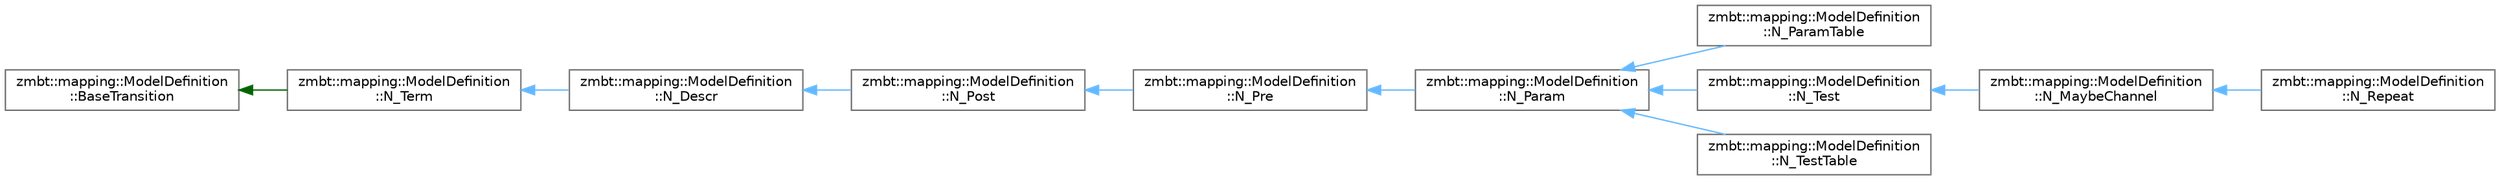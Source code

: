 digraph "Graphical Class Hierarchy"
{
 // LATEX_PDF_SIZE
  bgcolor="transparent";
  edge [fontname=Helvetica,fontsize=10,labelfontname=Helvetica,labelfontsize=10];
  node [fontname=Helvetica,fontsize=10,shape=box,height=0.2,width=0.4];
  rankdir="LR";
  Node0 [id="Node000000",label="zmbt::mapping::ModelDefinition\l::BaseTransition",height=0.2,width=0.4,color="grey40", fillcolor="white", style="filled",URL="$classzmbt_1_1mapping_1_1ModelDefinition_1_1BaseTransition.html",tooltip=" "];
  Node0 -> Node1 [id="edge44_Node000000_Node000001",dir="back",color="darkgreen",style="solid",tooltip=" "];
  Node1 [id="Node000001",label="zmbt::mapping::ModelDefinition\l::N_Term",height=0.2,width=0.4,color="grey40", fillcolor="white", style="filled",URL="$classzmbt_1_1mapping_1_1ModelDefinition_1_1N__Term.html",tooltip=" "];
  Node1 -> Node2 [id="edge45_Node000001_Node000002",dir="back",color="steelblue1",style="solid",tooltip=" "];
  Node2 [id="Node000002",label="zmbt::mapping::ModelDefinition\l::N_Descr",height=0.2,width=0.4,color="grey40", fillcolor="white", style="filled",URL="$classzmbt_1_1mapping_1_1ModelDefinition_1_1N__Descr.html",tooltip=" "];
  Node2 -> Node3 [id="edge46_Node000002_Node000003",dir="back",color="steelblue1",style="solid",tooltip=" "];
  Node3 [id="Node000003",label="zmbt::mapping::ModelDefinition\l::N_Post",height=0.2,width=0.4,color="grey40", fillcolor="white", style="filled",URL="$classzmbt_1_1mapping_1_1ModelDefinition_1_1N__Post.html",tooltip=" "];
  Node3 -> Node4 [id="edge47_Node000003_Node000004",dir="back",color="steelblue1",style="solid",tooltip=" "];
  Node4 [id="Node000004",label="zmbt::mapping::ModelDefinition\l::N_Pre",height=0.2,width=0.4,color="grey40", fillcolor="white", style="filled",URL="$classzmbt_1_1mapping_1_1ModelDefinition_1_1N__Pre.html",tooltip=" "];
  Node4 -> Node5 [id="edge48_Node000004_Node000005",dir="back",color="steelblue1",style="solid",tooltip=" "];
  Node5 [id="Node000005",label="zmbt::mapping::ModelDefinition\l::N_Param",height=0.2,width=0.4,color="grey40", fillcolor="white", style="filled",URL="$classzmbt_1_1mapping_1_1ModelDefinition_1_1N__Param.html",tooltip=" "];
  Node5 -> Node6 [id="edge49_Node000005_Node000006",dir="back",color="steelblue1",style="solid",tooltip=" "];
  Node6 [id="Node000006",label="zmbt::mapping::ModelDefinition\l::N_ParamTable",height=0.2,width=0.4,color="grey40", fillcolor="white", style="filled",URL="$classzmbt_1_1mapping_1_1ModelDefinition_1_1N__ParamTable.html",tooltip=" "];
  Node5 -> Node7 [id="edge50_Node000005_Node000007",dir="back",color="steelblue1",style="solid",tooltip=" "];
  Node7 [id="Node000007",label="zmbt::mapping::ModelDefinition\l::N_Test",height=0.2,width=0.4,color="grey40", fillcolor="white", style="filled",URL="$classzmbt_1_1mapping_1_1ModelDefinition_1_1N__Test.html",tooltip=" "];
  Node7 -> Node8 [id="edge51_Node000007_Node000008",dir="back",color="steelblue1",style="solid",tooltip=" "];
  Node8 [id="Node000008",label="zmbt::mapping::ModelDefinition\l::N_MaybeChannel",height=0.2,width=0.4,color="grey40", fillcolor="white", style="filled",URL="$classzmbt_1_1mapping_1_1ModelDefinition_1_1N__MaybeChannel.html",tooltip=" "];
  Node8 -> Node9 [id="edge52_Node000008_Node000009",dir="back",color="steelblue1",style="solid",tooltip=" "];
  Node9 [id="Node000009",label="zmbt::mapping::ModelDefinition\l::N_Repeat",height=0.2,width=0.4,color="grey40", fillcolor="white", style="filled",URL="$classzmbt_1_1mapping_1_1ModelDefinition_1_1N__Repeat.html",tooltip=" "];
  Node5 -> Node10 [id="edge53_Node000005_Node000010",dir="back",color="steelblue1",style="solid",tooltip=" "];
  Node10 [id="Node000010",label="zmbt::mapping::ModelDefinition\l::N_TestTable",height=0.2,width=0.4,color="grey40", fillcolor="white", style="filled",URL="$classzmbt_1_1mapping_1_1ModelDefinition_1_1N__TestTable.html",tooltip=" "];
}
